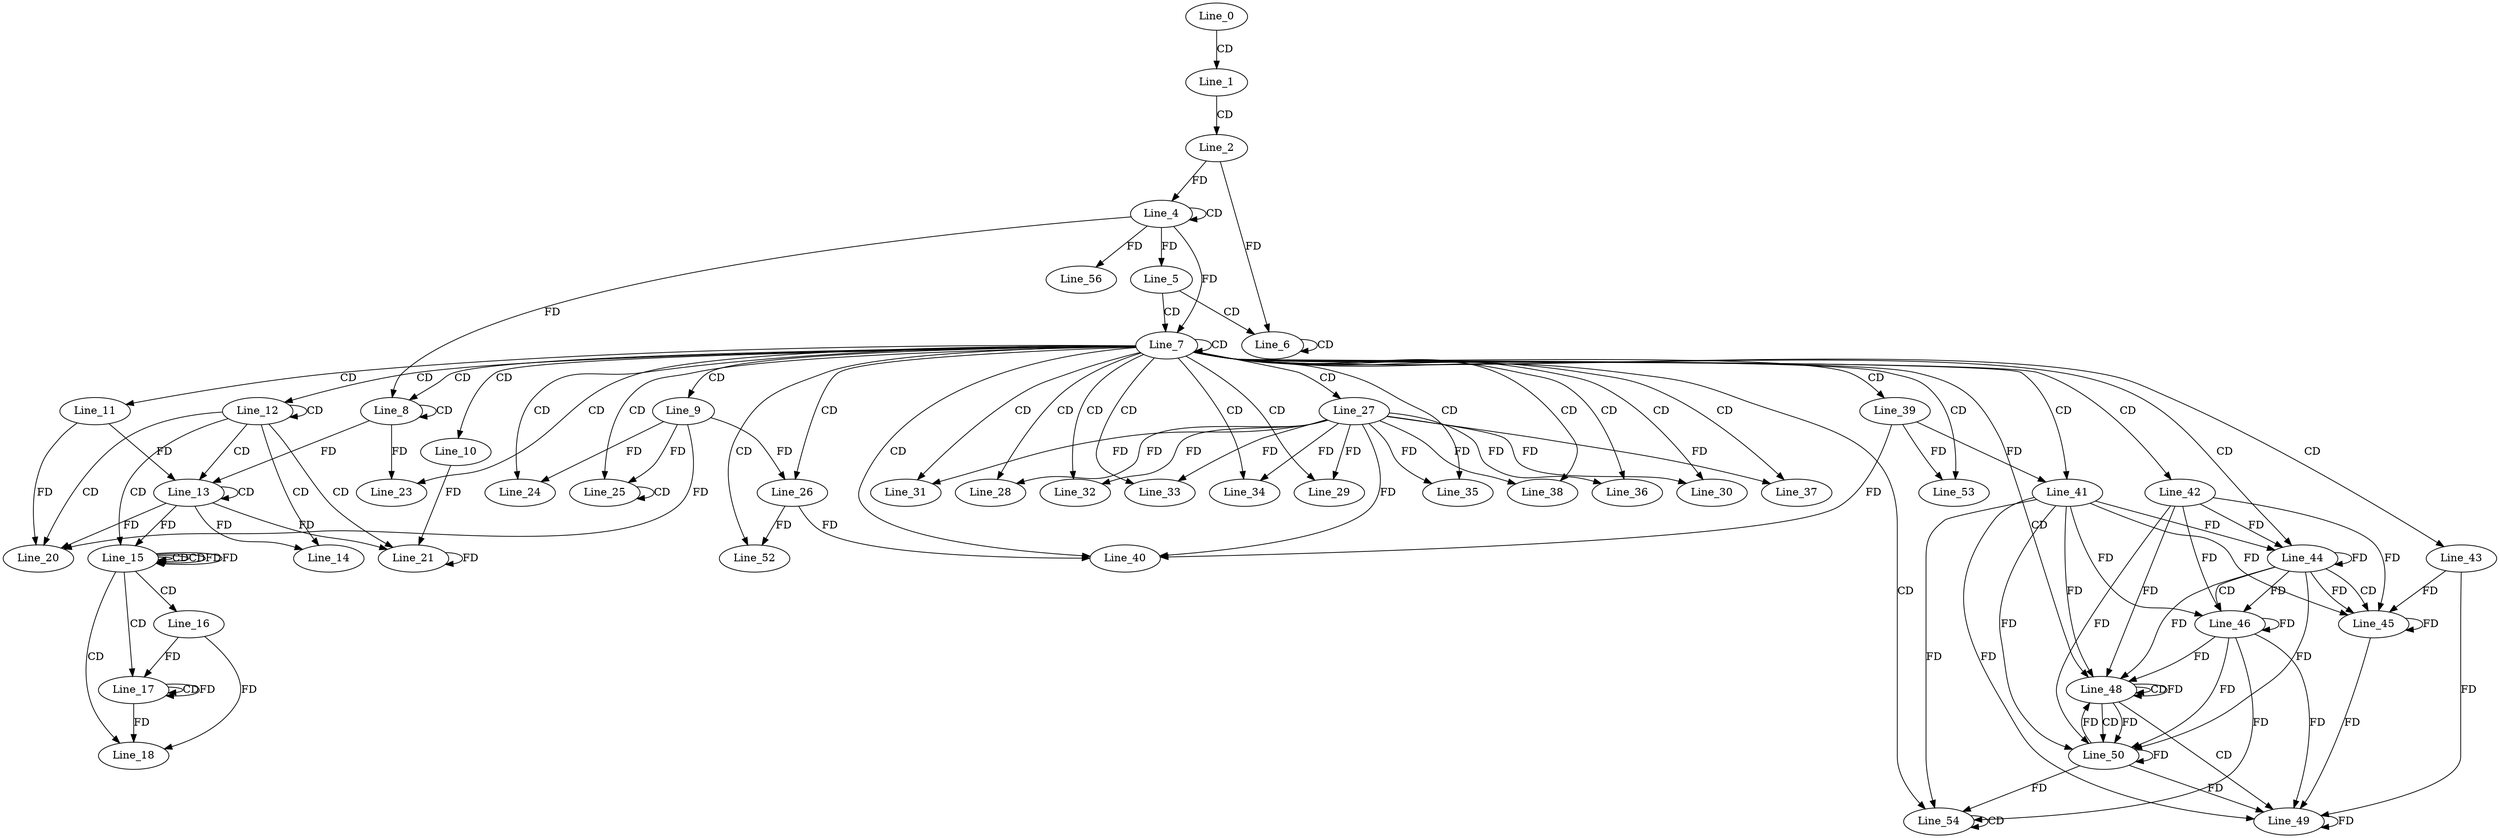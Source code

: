 digraph G {
  Line_0;
  Line_1;
  Line_2;
  Line_4;
  Line_4;
  Line_5;
  Line_5;
  Line_5;
  Line_6;
  Line_6;
  Line_7;
  Line_7;
  Line_7;
  Line_8;
  Line_8;
  Line_9;
  Line_10;
  Line_11;
  Line_12;
  Line_13;
  Line_13;
  Line_14;
  Line_15;
  Line_15;
  Line_15;
  Line_16;
  Line_17;
  Line_17;
  Line_18;
  Line_20;
  Line_21;
  Line_23;
  Line_24;
  Line_25;
  Line_25;
  Line_26;
  Line_26;
  Line_27;
  Line_28;
  Line_29;
  Line_30;
  Line_31;
  Line_32;
  Line_33;
  Line_34;
  Line_35;
  Line_36;
  Line_37;
  Line_38;
  Line_39;
  Line_40;
  Line_40;
  Line_41;
  Line_41;
  Line_42;
  Line_43;
  Line_44;
  Line_44;
  Line_44;
  Line_45;
  Line_45;
  Line_46;
  Line_46;
  Line_46;
  Line_46;
  Line_48;
  Line_48;
  Line_48;
  Line_49;
  Line_49;
  Line_50;
  Line_50;
  Line_50;
  Line_50;
  Line_52;
  Line_53;
  Line_54;
  Line_54;
  Line_56;
  Line_0 -> Line_1 [ label="CD" ];
  Line_1 -> Line_2 [ label="CD" ];
  Line_4 -> Line_4 [ label="CD" ];
  Line_2 -> Line_4 [ label="FD" ];
  Line_4 -> Line_5 [ label="FD" ];
  Line_5 -> Line_6 [ label="CD" ];
  Line_6 -> Line_6 [ label="CD" ];
  Line_2 -> Line_6 [ label="FD" ];
  Line_5 -> Line_7 [ label="CD" ];
  Line_7 -> Line_7 [ label="CD" ];
  Line_4 -> Line_7 [ label="FD" ];
  Line_7 -> Line_8 [ label="CD" ];
  Line_8 -> Line_8 [ label="CD" ];
  Line_4 -> Line_8 [ label="FD" ];
  Line_7 -> Line_9 [ label="CD" ];
  Line_7 -> Line_10 [ label="CD" ];
  Line_7 -> Line_11 [ label="CD" ];
  Line_7 -> Line_12 [ label="CD" ];
  Line_12 -> Line_12 [ label="CD" ];
  Line_12 -> Line_13 [ label="CD" ];
  Line_13 -> Line_13 [ label="CD" ];
  Line_8 -> Line_13 [ label="FD" ];
  Line_11 -> Line_13 [ label="FD" ];
  Line_12 -> Line_14 [ label="CD" ];
  Line_13 -> Line_14 [ label="FD" ];
  Line_12 -> Line_15 [ label="CD" ];
  Line_15 -> Line_15 [ label="CD" ];
  Line_13 -> Line_15 [ label="FD" ];
  Line_15 -> Line_15 [ label="CD" ];
  Line_15 -> Line_15 [ label="FD" ];
  Line_15 -> Line_16 [ label="CD" ];
  Line_15 -> Line_17 [ label="CD" ];
  Line_17 -> Line_17 [ label="CD" ];
  Line_16 -> Line_17 [ label="FD" ];
  Line_17 -> Line_17 [ label="FD" ];
  Line_15 -> Line_18 [ label="CD" ];
  Line_16 -> Line_18 [ label="FD" ];
  Line_17 -> Line_18 [ label="FD" ];
  Line_12 -> Line_20 [ label="CD" ];
  Line_9 -> Line_20 [ label="FD" ];
  Line_11 -> Line_20 [ label="FD" ];
  Line_13 -> Line_20 [ label="FD" ];
  Line_12 -> Line_21 [ label="CD" ];
  Line_21 -> Line_21 [ label="FD" ];
  Line_10 -> Line_21 [ label="FD" ];
  Line_13 -> Line_21 [ label="FD" ];
  Line_7 -> Line_23 [ label="CD" ];
  Line_8 -> Line_23 [ label="FD" ];
  Line_7 -> Line_24 [ label="CD" ];
  Line_9 -> Line_24 [ label="FD" ];
  Line_7 -> Line_25 [ label="CD" ];
  Line_25 -> Line_25 [ label="CD" ];
  Line_9 -> Line_25 [ label="FD" ];
  Line_7 -> Line_26 [ label="CD" ];
  Line_9 -> Line_26 [ label="FD" ];
  Line_7 -> Line_27 [ label="CD" ];
  Line_7 -> Line_28 [ label="CD" ];
  Line_27 -> Line_28 [ label="FD" ];
  Line_7 -> Line_29 [ label="CD" ];
  Line_27 -> Line_29 [ label="FD" ];
  Line_7 -> Line_30 [ label="CD" ];
  Line_27 -> Line_30 [ label="FD" ];
  Line_7 -> Line_31 [ label="CD" ];
  Line_27 -> Line_31 [ label="FD" ];
  Line_7 -> Line_32 [ label="CD" ];
  Line_27 -> Line_32 [ label="FD" ];
  Line_7 -> Line_33 [ label="CD" ];
  Line_27 -> Line_33 [ label="FD" ];
  Line_7 -> Line_34 [ label="CD" ];
  Line_27 -> Line_34 [ label="FD" ];
  Line_7 -> Line_35 [ label="CD" ];
  Line_27 -> Line_35 [ label="FD" ];
  Line_7 -> Line_36 [ label="CD" ];
  Line_27 -> Line_36 [ label="FD" ];
  Line_7 -> Line_37 [ label="CD" ];
  Line_27 -> Line_37 [ label="FD" ];
  Line_7 -> Line_38 [ label="CD" ];
  Line_27 -> Line_38 [ label="FD" ];
  Line_7 -> Line_39 [ label="CD" ];
  Line_7 -> Line_40 [ label="CD" ];
  Line_27 -> Line_40 [ label="FD" ];
  Line_26 -> Line_40 [ label="FD" ];
  Line_39 -> Line_40 [ label="FD" ];
  Line_7 -> Line_41 [ label="CD" ];
  Line_39 -> Line_41 [ label="FD" ];
  Line_7 -> Line_42 [ label="CD" ];
  Line_7 -> Line_43 [ label="CD" ];
  Line_7 -> Line_44 [ label="CD" ];
  Line_42 -> Line_44 [ label="FD" ];
  Line_44 -> Line_44 [ label="FD" ];
  Line_41 -> Line_44 [ label="FD" ];
  Line_44 -> Line_45 [ label="CD" ];
  Line_43 -> Line_45 [ label="FD" ];
  Line_45 -> Line_45 [ label="FD" ];
  Line_41 -> Line_45 [ label="FD" ];
  Line_42 -> Line_45 [ label="FD" ];
  Line_44 -> Line_45 [ label="FD" ];
  Line_44 -> Line_46 [ label="CD" ];
  Line_41 -> Line_46 [ label="FD" ];
  Line_46 -> Line_46 [ label="FD" ];
  Line_42 -> Line_46 [ label="FD" ];
  Line_44 -> Line_46 [ label="FD" ];
  Line_7 -> Line_48 [ label="CD" ];
  Line_48 -> Line_48 [ label="CD" ];
  Line_48 -> Line_48 [ label="FD" ];
  Line_42 -> Line_48 [ label="FD" ];
  Line_44 -> Line_48 [ label="FD" ];
  Line_41 -> Line_48 [ label="FD" ];
  Line_46 -> Line_48 [ label="FD" ];
  Line_48 -> Line_49 [ label="CD" ];
  Line_49 -> Line_49 [ label="FD" ];
  Line_43 -> Line_49 [ label="FD" ];
  Line_45 -> Line_49 [ label="FD" ];
  Line_41 -> Line_49 [ label="FD" ];
  Line_46 -> Line_49 [ label="FD" ];
  Line_48 -> Line_50 [ label="CD" ];
  Line_50 -> Line_50 [ label="FD" ];
  Line_41 -> Line_50 [ label="FD" ];
  Line_46 -> Line_50 [ label="FD" ];
  Line_48 -> Line_50 [ label="FD" ];
  Line_42 -> Line_50 [ label="FD" ];
  Line_44 -> Line_50 [ label="FD" ];
  Line_7 -> Line_52 [ label="CD" ];
  Line_26 -> Line_52 [ label="FD" ];
  Line_7 -> Line_53 [ label="CD" ];
  Line_39 -> Line_53 [ label="FD" ];
  Line_7 -> Line_54 [ label="CD" ];
  Line_54 -> Line_54 [ label="CD" ];
  Line_50 -> Line_54 [ label="FD" ];
  Line_41 -> Line_54 [ label="FD" ];
  Line_46 -> Line_54 [ label="FD" ];
  Line_4 -> Line_56 [ label="FD" ];
  Line_15 -> Line_15 [ label="FD" ];
  Line_50 -> Line_48 [ label="FD" ];
  Line_50 -> Line_49 [ label="FD" ];
}

